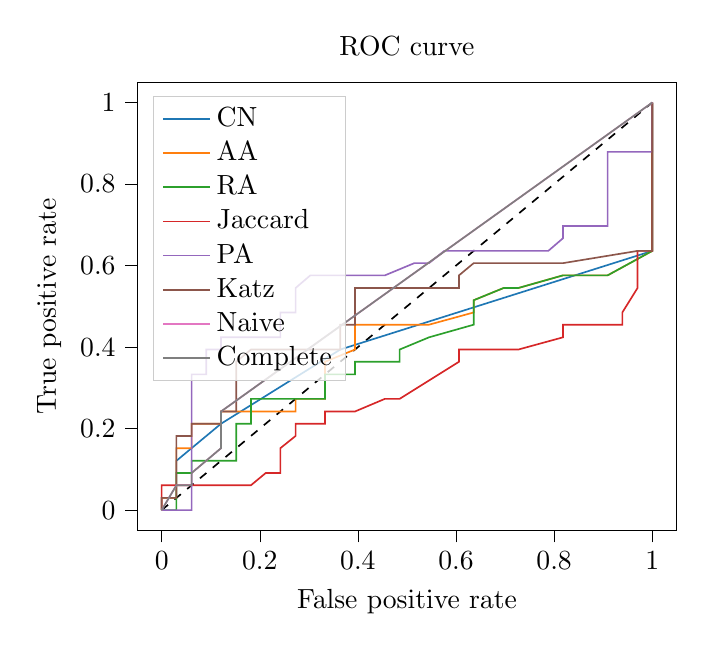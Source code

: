 % This file was created with tikzplotlib v0.10.1.
\begin{tikzpicture}

\definecolor{crimson2143940}{RGB}{214,39,40}
\definecolor{darkgray176}{RGB}{176,176,176}
\definecolor{darkorange25512714}{RGB}{255,127,14}
\definecolor{forestgreen4416044}{RGB}{44,160,44}
\definecolor{gray127}{RGB}{127,127,127}
\definecolor{lightgray204}{RGB}{204,204,204}
\definecolor{mediumpurple148103189}{RGB}{148,103,189}
\definecolor{orchid227119194}{RGB}{227,119,194}
\definecolor{sienna1408675}{RGB}{140,86,75}
\definecolor{steelblue31119180}{RGB}{31,119,180}

\begin{axis}[
legend cell align={left},
legend style={
  fill opacity=0.8,
  draw opacity=1,
  text opacity=1,
  at={(0.03,0.97)},
  anchor=north west,
  draw=lightgray204
},
tick align=outside,
tick pos=left,
title={ROC curve},
x grid style={darkgray176},
xlabel={False positive rate},
xmin=-0.05, xmax=1.05,
xtick style={color=black},
y grid style={darkgray176},
ylabel={True positive rate},
ymin=-0.05, ymax=1.05,
ytick style={color=black}
]
\addplot [semithick, black, dashed, forget plot]
table {%
0 0
1 1
};
\addplot [semithick, steelblue31119180]
table {%
0 0
0 0.03
0.03 0.03
0.03 0.121
0.121 0.212
0.364 0.394
1 0.636
1 1
};
\addlegendentry{CN}
\addplot [semithick, darkorange25512714]
table {%
0 0
0 0.03
0.03 0.03
0.03 0.152
0.061 0.152
0.061 0.212
0.121 0.212
0.121 0.242
0.152 0.242
0.212 0.242
0.273 0.242
0.273 0.273
0.333 0.273
0.333 0.303
0.333 0.364
0.394 0.394
0.394 0.455
0.455 0.455
0.545 0.455
0.636 0.485
0.636 0.515
0.697 0.545
0.727 0.545
0.818 0.576
0.879 0.576
0.909 0.576
1 0.636
1 1
};
\addlegendentry{AA}
\addplot [semithick, forestgreen4416044]
table {%
0 0
0.03 0
0.03 0.091
0.061 0.091
0.061 0.121
0.091 0.121
0.152 0.121
0.152 0.152
0.152 0.212
0.182 0.212
0.182 0.273
0.242 0.273
0.303 0.273
0.333 0.273
0.333 0.333
0.394 0.333
0.394 0.364
0.485 0.364
0.485 0.394
0.545 0.424
0.636 0.455
0.636 0.515
0.697 0.545
0.727 0.545
0.818 0.576
0.879 0.576
0.909 0.576
1 0.636
1 1
};
\addlegendentry{RA}
\addplot [semithick, crimson2143940]
table {%
0 0
0 0.03
0 0.061
0.03 0.061
0.091 0.061
0.182 0.061
0.212 0.091
0.242 0.091
0.242 0.152
0.273 0.182
0.273 0.212
0.333 0.212
0.333 0.242
0.394 0.242
0.455 0.273
0.485 0.273
0.606 0.364
0.606 0.394
0.697 0.394
0.727 0.394
0.818 0.424
0.818 0.455
0.848 0.455
0.909 0.455
0.939 0.455
0.939 0.485
0.97 0.545
0.97 0.636
1 0.636
1 1
};
\addlegendentry{Jaccard}
\addplot [semithick, mediumpurple148103189]
table {%
0 0
0.03 0
0.061 0
0.061 0.091
0.061 0.152
0.061 0.182
0.061 0.242
0.061 0.273
0.061 0.333
0.091 0.333
0.091 0.394
0.121 0.394
0.121 0.424
0.182 0.424
0.242 0.424
0.242 0.485
0.273 0.485
0.273 0.545
0.303 0.576
0.424 0.576
0.455 0.576
0.515 0.606
0.545 0.606
0.576 0.636
0.667 0.636
0.727 0.636
0.788 0.636
0.818 0.667
0.818 0.697
0.909 0.697
0.909 0.758
0.909 0.788
0.909 0.848
0.909 0.879
1 0.879
1 1
};
\addlegendentry{PA}
\addplot [semithick, sienna1408675]
table {%
0 0
0 0.03
0.03 0.03
0.03 0.182
0.061 0.182
0.061 0.212
0.121 0.212
0.121 0.242
0.152 0.242
0.152 0.364
0.182 0.394
0.212 0.394
0.333 0.394
0.364 0.394
0.364 0.455
0.394 0.455
0.394 0.545
0.485 0.545
0.606 0.545
0.606 0.576
0.636 0.606
0.727 0.606
0.788 0.606
0.818 0.606
0.97 0.636
1 0.636
1 0.667
1 0.727
1 0.758
1 0.848
1 0.909
1 1
};
\addlegendentry{Katz}
\addplot [semithick, orchid227119194]
table {%
0 0
0.03 0.061
0.061 0.061
0.061 0.091
0.121 0.152
0.121 0.182
0.121 0.242
1 1
};
\addlegendentry{Naive}
\addplot [semithick, gray127]
table {%
0 0
0.03 0.061
0.061 0.061
0.061 0.091
0.121 0.152
0.121 0.182
0.121 0.242
1 1
};
\addlegendentry{Complete}
\end{axis}

\end{tikzpicture}
